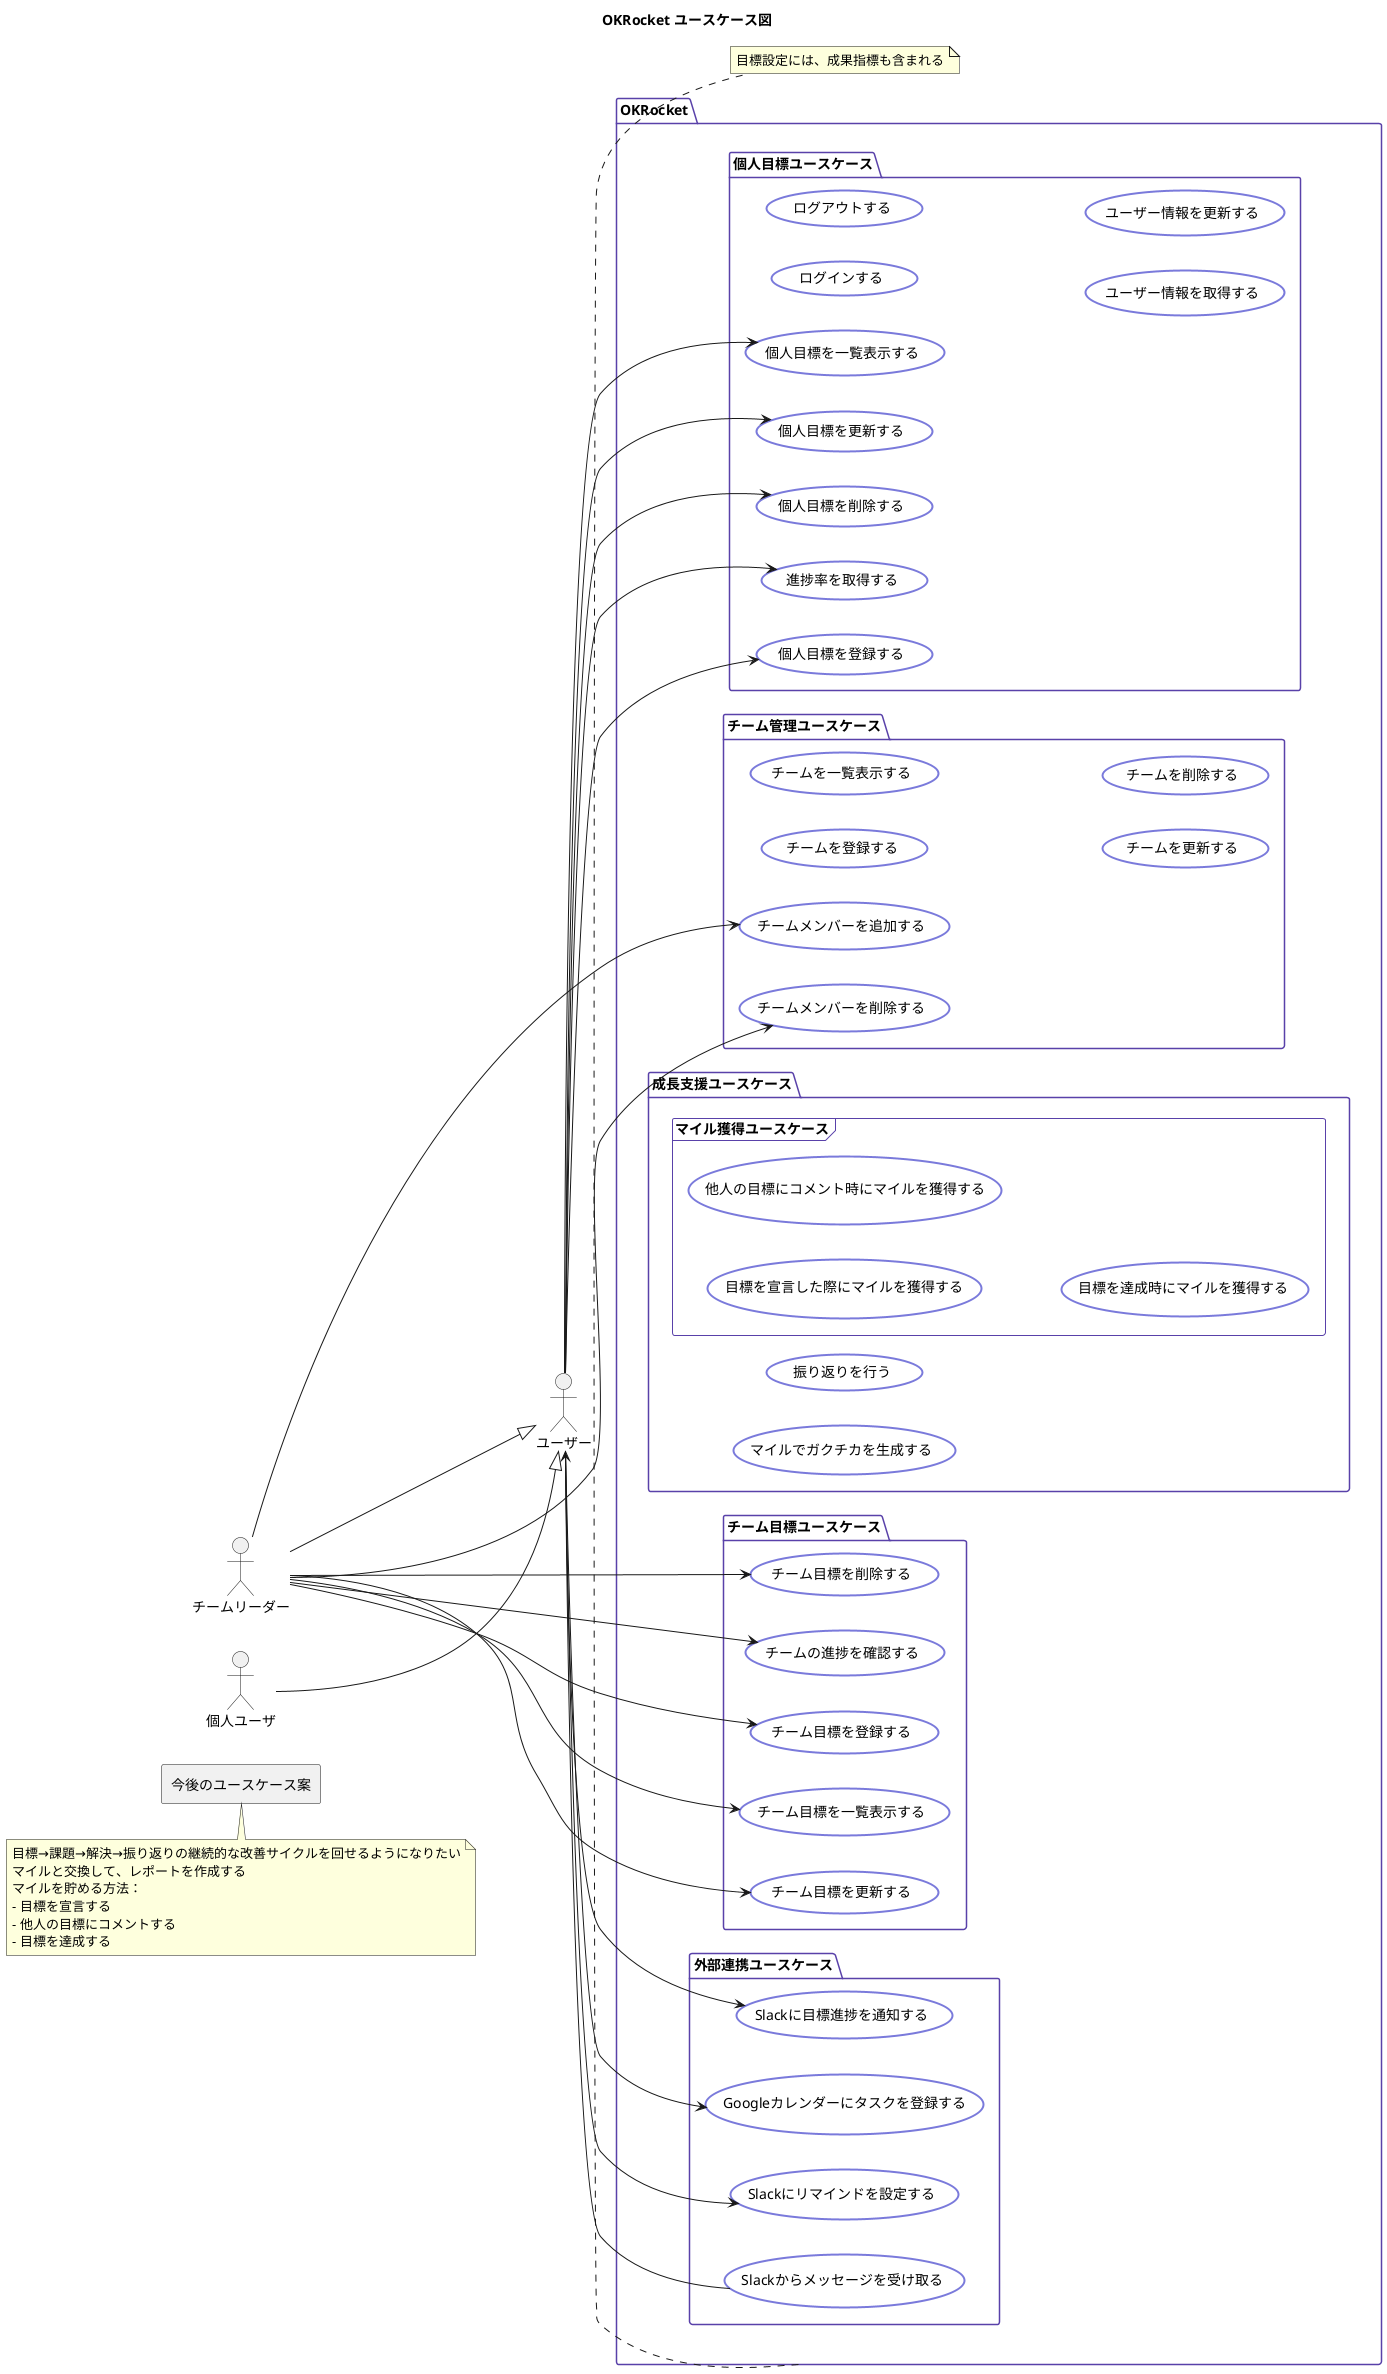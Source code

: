 @startuml
title OKRocket ユースケース図

left to right direction

skinparam usecase {
  BackgroundColor #ffffff
  BorderColor #7a7adb
  FontColor #000000
  BorderThickness 2
}
skinparam package {
  BackgroundColor #ffffff
  BorderColor #5941a9
}

actor "ユーザー" as UserReader
actor "チームリーダー" as Admin
actor "個人ユーザ" as User

User --|> UserReader
Admin --|> UserReader

package "OKRocket" {
  package "個人目標ユースケース" {
    usecase "個人目標を登録する" as createObjective
    usecase "個人目標を一覧表示する" as listObjectives
    usecase "個人目標を更新する" as updateObjective
    usecase "個人目標を削除する" as deleteObjective

    usecase "進捗率を取得する" as getProgressRate

    usecase "ログインする" as login
    usecase "ログアウトする" as logout
    usecase "ユーザー情報を取得する" as getUserInfo
    usecase "ユーザー情報を更新する" as updateUserInfo
  }

  package "チーム管理ユースケース" {
    usecase "チームを登録する" as createTeam
    usecase "チームを一覧表示する" as listTeams
    usecase "チームを更新する" as updateTeam
    usecase "チームを削除する" as deleteTeam
      
    usecase "チームメンバーを追加する" as addTeamMember
    usecase "チームメンバーを削除する" as removeTeamMember
  }

  package "成長支援ユースケース" {
    usecase "振り返りを行う" as registerImprovementCycle
    usecase "マイルでガクチカを生成する" as generateGakuchikaWithMile

    frame "マイル獲得ユースケース" {
      usecase "目標を宣言した際にマイルを獲得する" as declareGoalToEarnMile
      usecase "他人の目標にコメント時にマイルを獲得する" as commentOnGoalToEarnMile
      usecase "目標を達成時にマイルを獲得する" as achieveGoalToEarnMile
    }
  }

  package "チーム目標ユースケース" {
    usecase "チーム目標を登録する" as createTeamObjective
    usecase "チーム目標を一覧表示する" as listTeamObjectives
    usecase "チーム目標を更新する" as updateTeamObjective
    usecase "チーム目標を削除する" as deleteTeamObjective
    usecase "チームの進捗を確認する" as getTeamProgressRate
  }

  package "外部連携ユースケース" {
    usecase "Slackに目標進捗を通知する" as notifyProgressToSlack
    usecase "Googleカレンダーにタスクを登録する" as registerTaskToGoogleCalendar
    usecase "Slackにリマインドを設定する" as setSlackReminder
    usecase "Slackからメッセージを受け取る" as receiveMessageFromSlack
  }
}

UserReader --> createObjective
UserReader --> listObjectives
UserReader --> updateObjective
UserReader --> deleteObjective
UserReader --> getProgressRate

Admin --> createTeamObjective
Admin --> listTeamObjectives
Admin --> updateTeamObjective
Admin --> deleteTeamObjective
Admin --> getTeamProgressRate
Admin --> addTeamMember
Admin --> removeTeamMember

UserReader --> notifyProgressToSlack
UserReader --> registerTaskToGoogleCalendar
UserReader --> setSlackReminder
receiveMessageFromSlack --> UserReader

rectangle "今後のユースケース案" as futureUseCases
note bottom of futureUseCases
  目標→課題→解決→振り返りの継続的な改善サイクルを回せるようになりたい
  マイルと交換して、レポートを作成する
  マイルを貯める方法：
  - 目標を宣言する
  - 他人の目標にコメントする
  - 目標を達成する
endnote

note bottom of OKRocket
  目標設定には、成果指標も含まれる
endnote

@enduml
